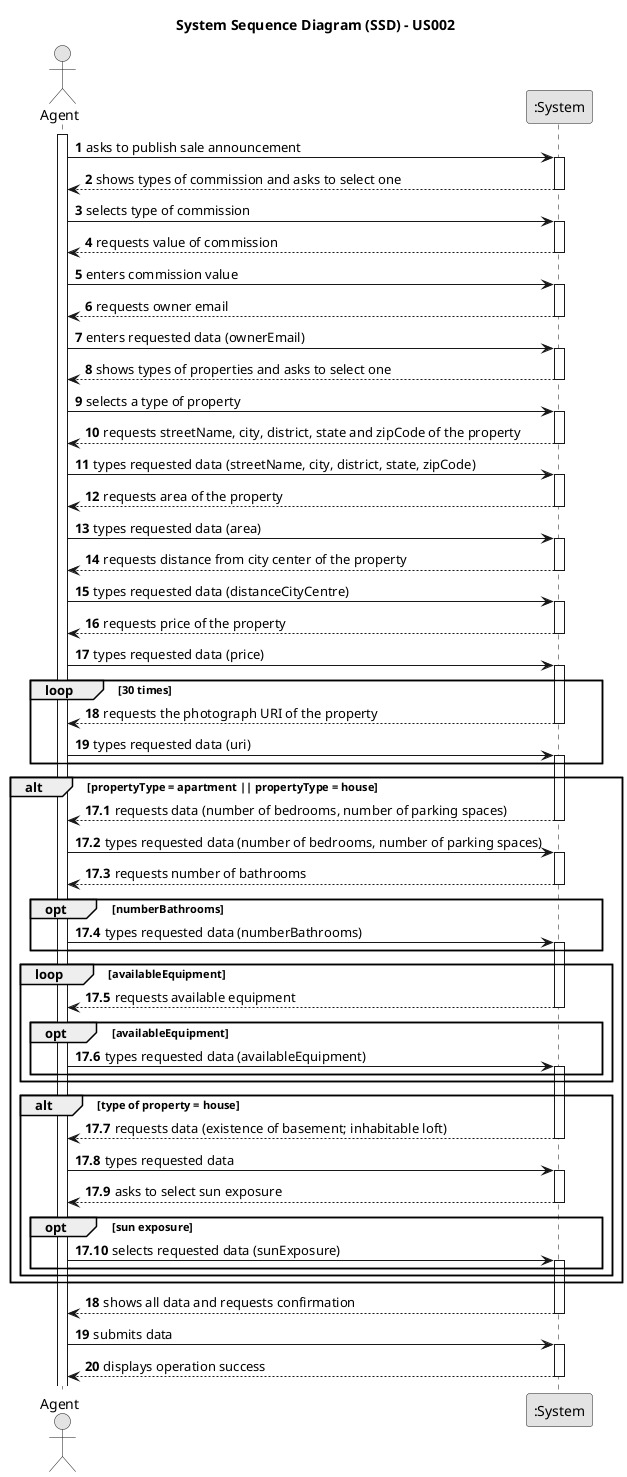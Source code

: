@startuml
skinparam monochrome true
skinparam packageStyle rectangle
skinparam shadowing false

title System Sequence Diagram (SSD) - US002

autonumber

actor "Agent" as Employee
participant ":System" as System

activate Employee

    Employee -> System : asks to publish sale announcement
    activate System

      System --> Employee : shows types of commission and asks to select one
    deactivate System

    Employee -> System : selects type of commission
    activate System

    System --> Employee : requests value of commission
    deactivate System

    Employee -> System : enters commission value
    activate System

    System --> Employee : requests owner email
    deactivate System

    Employee -> System : enters requested data (ownerEmail)
    activate System

    System --> Employee : shows types of properties and asks to select one
    deactivate System

    Employee -> System : selects a type of property
    activate System

    System --> Employee : requests streetName, city, district, state and zipCode of the property
    deactivate System

    Employee -> System : types requested data (streetName, city, district, state, zipCode)
    activate System

    System --> Employee : requests area of the property
    deactivate System

    Employee -> System : types requested data (area)
    activate System

    System --> Employee : requests distance from city center of the property
    deactivate System

    Employee -> System : types requested data (distanceCityCentre)
    activate System

    System --> Employee : requests price of the property
    deactivate System

    Employee -> System : types requested data (price)
    activate System

        loop 30 times
        System --> Employee : requests the photograph URI of the property
        deactivate System
        Employee -> System : types requested data (uri)
        activate System
        end loop


    alt propertyType = apartment || propertyType = house

     autonumber 17.1
        System --> Employee : requests data (number of bedrooms, number of parking spaces)
        deactivate System

        Employee -> System : types requested data (number of bedrooms, number of parking spaces)
        activate System


        System --> Employee : requests number of bathrooms
        deactivate System

            opt numberBathrooms
            Employee -> System : types requested data (numberBathrooms)
            activate System
            end opt

        loop availableEquipment
        System --> Employee : requests available equipment
        deactivate System
            opt availableEquipment
                Employee -> System : types requested data (availableEquipment)
                activate System
            end opt
        end loop

        alt type of property = house

        System --> Employee : requests data (existence of basement; inhabitable loft)
        deactivate System

        Employee -> System : types requested data
        activate System

        System --> Employee : asks to select sun exposure
        deactivate System

            opt sun exposure
            Employee -> System : selects requested data (sunExposure)
            activate System
            end opt

        end
    end
    autonumber 18
        System --> Employee : shows all data and requests confirmation
    deactivate System

    Employee -> System : submits data
    activate System

        System --> Employee : displays operation success
    deactivate System

@enduml